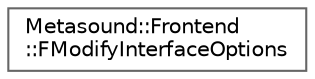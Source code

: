 digraph "Graphical Class Hierarchy"
{
 // INTERACTIVE_SVG=YES
 // LATEX_PDF_SIZE
  bgcolor="transparent";
  edge [fontname=Helvetica,fontsize=10,labelfontname=Helvetica,labelfontsize=10];
  node [fontname=Helvetica,fontsize=10,shape=box,height=0.2,width=0.4];
  rankdir="LR";
  Node0 [id="Node000000",label="Metasound::Frontend\l::FModifyInterfaceOptions",height=0.2,width=0.4,color="grey40", fillcolor="white", style="filled",URL="$dd/d19/structMetasound_1_1Frontend_1_1FModifyInterfaceOptions.html",tooltip=" "];
}
